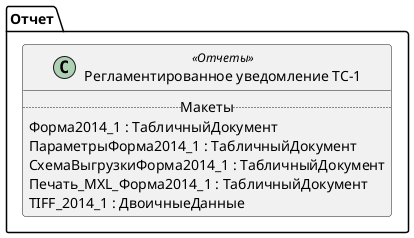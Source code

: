 ﻿@startuml РегламентированноеУведомлениеСозданиеОбособленныхПодразделений
'!include templates.wsd
'..\include templates.wsd
class Отчет.РегламентированноеУведомлениеСозданиеОбособленныхПодразделений as "Регламентированное уведомление ТС-1" <<Отчеты>>
{
..Макеты..
Форма2014_1 : ТабличныйДокумент
ПараметрыФорма2014_1 : ТабличныйДокумент
СхемаВыгрузкиФорма2014_1 : ТабличныйДокумент
Печать_MXL_Форма2014_1 : ТабличныйДокумент
TIFF_2014_1 : ДвоичныеДанные
}
@enduml
